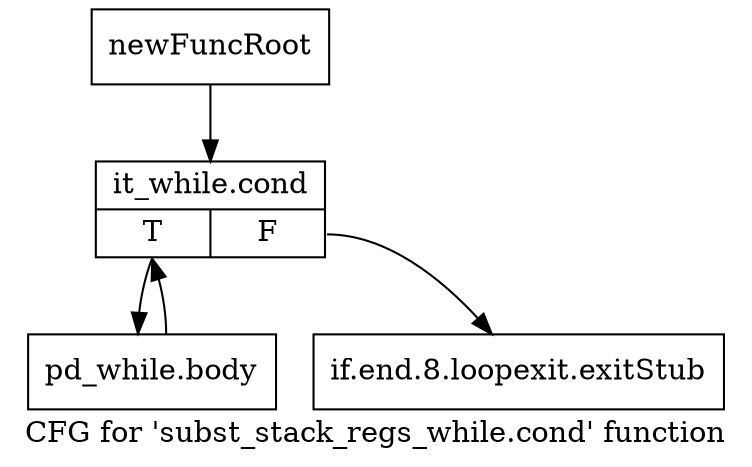 digraph "CFG for 'subst_stack_regs_while.cond' function" {
	label="CFG for 'subst_stack_regs_while.cond' function";

	Node0xb909680 [shape=record,label="{newFuncRoot}"];
	Node0xb909680 -> Node0xb909720;
	Node0xb9096d0 [shape=record,label="{if.end.8.loopexit.exitStub}"];
	Node0xb909720 [shape=record,label="{it_while.cond|{<s0>T|<s1>F}}"];
	Node0xb909720:s0 -> Node0xb909770;
	Node0xb909720:s1 -> Node0xb9096d0;
	Node0xb909770 [shape=record,label="{pd_while.body}"];
	Node0xb909770 -> Node0xb909720;
}
